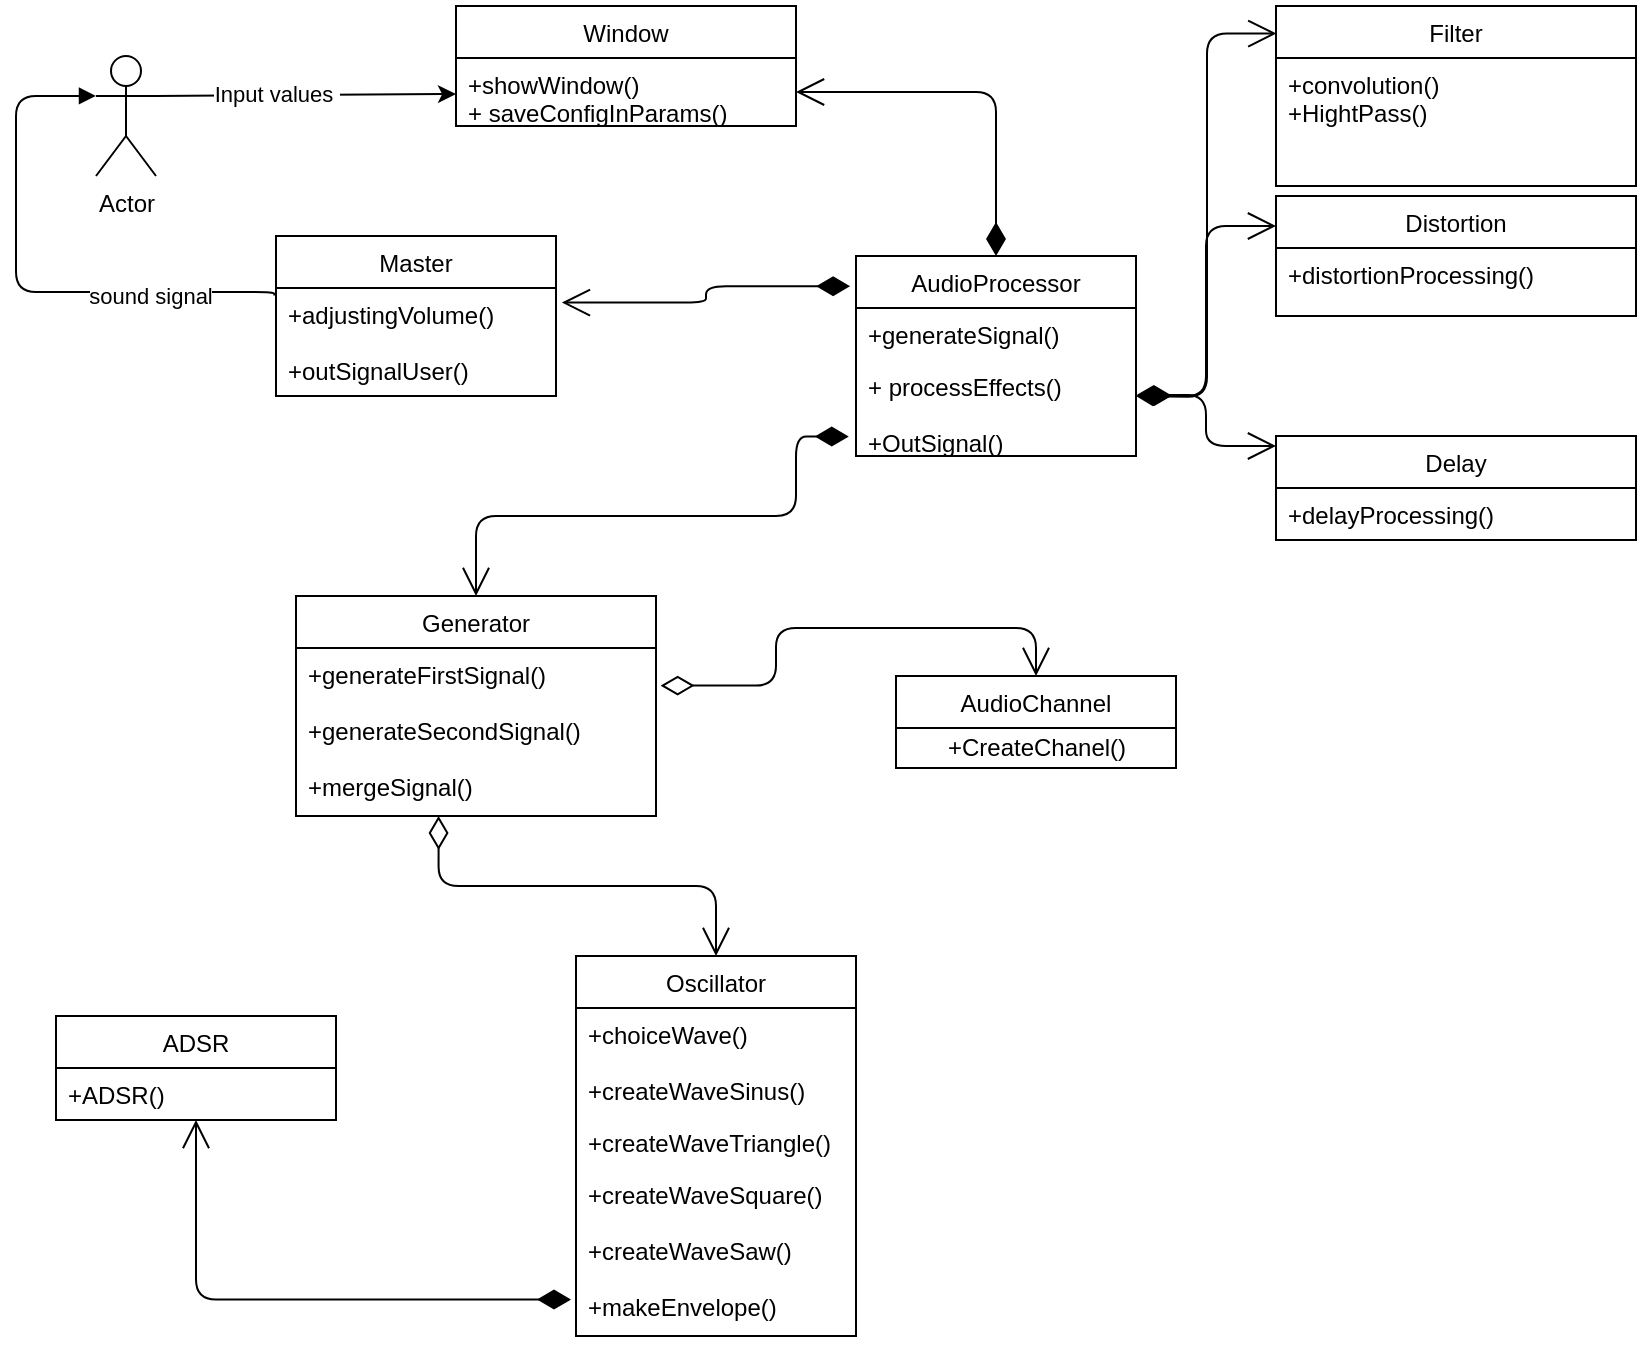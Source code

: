 <mxfile version="13.9.9" type="device"><diagram id="EuzaPNmI7Lx3ipvLJ3Vs" name="Страница 1"><mxGraphModel dx="1146" dy="567" grid="1" gridSize="10" guides="1" tooltips="1" connect="1" arrows="1" fold="1" page="1" pageScale="1" pageWidth="827" pageHeight="1169" math="0" shadow="0"><root><mxCell id="0"/><mxCell id="1" parent="0"/><mxCell id="RWrB_E_eiYe_4d5d_pX8-1" value="Actor" style="shape=umlActor;verticalLabelPosition=bottom;verticalAlign=top;html=1;" vertex="1" parent="1"><mxGeometry x="50" y="40" width="30" height="60" as="geometry"/></mxCell><mxCell id="RWrB_E_eiYe_4d5d_pX8-63" value="" style="endArrow=open;html=1;endSize=12;startArrow=diamondThin;startSize=14;startFill=1;edgeStyle=orthogonalEdgeStyle;align=left;verticalAlign=bottom;entryX=1;entryY=0.5;entryDx=0;entryDy=0;exitX=0.5;exitY=0;exitDx=0;exitDy=0;" edge="1" parent="1" source="RWrB_E_eiYe_4d5d_pX8-108" target="RWrB_E_eiYe_4d5d_pX8-101"><mxGeometry x="-0.895" y="20" relative="1" as="geometry"><mxPoint x="500" y="90" as="sourcePoint"/><mxPoint x="390" y="59" as="targetPoint"/><mxPoint as="offset"/></mxGeometry></mxCell><mxCell id="RWrB_E_eiYe_4d5d_pX8-81" value="" style="endArrow=classic;html=1;exitX=1;exitY=0.333;exitDx=0;exitDy=0;exitPerimeter=0;entryX=0;entryY=0.5;entryDx=0;entryDy=0;" edge="1" parent="1" source="RWrB_E_eiYe_4d5d_pX8-1"><mxGeometry width="50" height="50" relative="1" as="geometry"><mxPoint x="110" y="180" as="sourcePoint"/><mxPoint x="230" y="59" as="targetPoint"/></mxGeometry></mxCell><mxCell id="RWrB_E_eiYe_4d5d_pX8-99" value="Input values&amp;nbsp;" style="edgeLabel;html=1;align=center;verticalAlign=middle;resizable=0;points=[];" vertex="1" connectable="0" parent="RWrB_E_eiYe_4d5d_pX8-81"><mxGeometry x="-0.367" y="-1" relative="1" as="geometry"><mxPoint x="12.49" y="-1.68" as="offset"/></mxGeometry></mxCell><mxCell id="RWrB_E_eiYe_4d5d_pX8-100" value="Window" style="swimlane;fontStyle=0;childLayout=stackLayout;horizontal=1;startSize=26;fillColor=none;horizontalStack=0;resizeParent=1;resizeParentMax=0;resizeLast=0;collapsible=1;marginBottom=0;" vertex="1" parent="1"><mxGeometry x="230" y="15" width="170" height="60" as="geometry"/></mxCell><mxCell id="RWrB_E_eiYe_4d5d_pX8-101" value="+showWindow()&#10;+ saveConfigInParams()" style="text;strokeColor=none;fillColor=none;align=left;verticalAlign=top;spacingLeft=4;spacingRight=4;overflow=hidden;rotatable=0;points=[[0,0.5],[1,0.5]];portConstraint=eastwest;" vertex="1" parent="RWrB_E_eiYe_4d5d_pX8-100"><mxGeometry y="26" width="170" height="34" as="geometry"/></mxCell><mxCell id="RWrB_E_eiYe_4d5d_pX8-108" value="AudioProcessor" style="swimlane;fontStyle=0;childLayout=stackLayout;horizontal=1;startSize=26;fillColor=none;horizontalStack=0;resizeParent=1;resizeParentMax=0;resizeLast=0;collapsible=1;marginBottom=0;" vertex="1" parent="1"><mxGeometry x="430" y="140" width="140" height="100" as="geometry"><mxRectangle x="410" y="300" width="120" height="26" as="alternateBounds"/></mxGeometry></mxCell><mxCell id="RWrB_E_eiYe_4d5d_pX8-109" value="+generateSignal()" style="text;strokeColor=none;fillColor=none;align=left;verticalAlign=top;spacingLeft=4;spacingRight=4;overflow=hidden;rotatable=0;points=[[0,0.5],[1,0.5]];portConstraint=eastwest;" vertex="1" parent="RWrB_E_eiYe_4d5d_pX8-108"><mxGeometry y="26" width="140" height="26" as="geometry"/></mxCell><mxCell id="RWrB_E_eiYe_4d5d_pX8-111" value="+ processEffects()&#10;&#10;+OutSignal()" style="text;strokeColor=none;fillColor=none;align=left;verticalAlign=top;spacingLeft=4;spacingRight=4;overflow=hidden;rotatable=0;points=[[0,0.5],[1,0.5]];portConstraint=eastwest;" vertex="1" parent="RWrB_E_eiYe_4d5d_pX8-108"><mxGeometry y="52" width="140" height="48" as="geometry"/></mxCell><mxCell id="RWrB_E_eiYe_4d5d_pX8-120" value="Generator" style="swimlane;fontStyle=0;childLayout=stackLayout;horizontal=1;startSize=26;fillColor=none;horizontalStack=0;resizeParent=1;resizeParentMax=0;resizeLast=0;collapsible=1;marginBottom=0;" vertex="1" parent="1"><mxGeometry x="150" y="310" width="180" height="110" as="geometry"/></mxCell><mxCell id="RWrB_E_eiYe_4d5d_pX8-121" value="+generateFirstSignal()&#10;&#10;+generateSecondSignal()&#10;&#10;+mergeSignal()&#10;&#10;" style="text;strokeColor=none;fillColor=none;align=left;verticalAlign=top;spacingLeft=4;spacingRight=4;overflow=hidden;rotatable=0;points=[[0,0.5],[1,0.5]];portConstraint=eastwest;" vertex="1" parent="RWrB_E_eiYe_4d5d_pX8-120"><mxGeometry y="26" width="180" height="84" as="geometry"/></mxCell><mxCell id="RWrB_E_eiYe_4d5d_pX8-132" value="Oscillator" style="swimlane;fontStyle=0;childLayout=stackLayout;horizontal=1;startSize=26;fillColor=none;horizontalStack=0;resizeParent=1;resizeParentMax=0;resizeLast=0;collapsible=1;marginBottom=0;" vertex="1" parent="1"><mxGeometry x="290" y="490" width="140" height="190" as="geometry"><mxRectangle x="50" y="320" width="80" height="26" as="alternateBounds"/></mxGeometry></mxCell><mxCell id="RWrB_E_eiYe_4d5d_pX8-133" value="+choiceWave()&#10;&#10;+createWaveSinus()" style="text;strokeColor=none;fillColor=none;align=left;verticalAlign=top;spacingLeft=4;spacingRight=4;overflow=hidden;rotatable=0;points=[[0,0.5],[1,0.5]];portConstraint=eastwest;" vertex="1" parent="RWrB_E_eiYe_4d5d_pX8-132"><mxGeometry y="26" width="140" height="54" as="geometry"/></mxCell><mxCell id="RWrB_E_eiYe_4d5d_pX8-134" value="+createWaveTriangle()" style="text;strokeColor=none;fillColor=none;align=left;verticalAlign=top;spacingLeft=4;spacingRight=4;overflow=hidden;rotatable=0;points=[[0,0.5],[1,0.5]];portConstraint=eastwest;" vertex="1" parent="RWrB_E_eiYe_4d5d_pX8-132"><mxGeometry y="80" width="140" height="26" as="geometry"/></mxCell><mxCell id="RWrB_E_eiYe_4d5d_pX8-135" value="+createWaveSquare()&#10;&#10;+createWaveSaw()&#10;&#10;+makeEnvelope()&#10;&#10;" style="text;strokeColor=none;fillColor=none;align=left;verticalAlign=top;spacingLeft=4;spacingRight=4;overflow=hidden;rotatable=0;points=[[0,0.5],[1,0.5]];portConstraint=eastwest;" vertex="1" parent="RWrB_E_eiYe_4d5d_pX8-132"><mxGeometry y="106" width="140" height="84" as="geometry"/></mxCell><mxCell id="RWrB_E_eiYe_4d5d_pX8-137" value="ADSR" style="swimlane;fontStyle=0;childLayout=stackLayout;horizontal=1;startSize=26;fillColor=none;horizontalStack=0;resizeParent=1;resizeParentMax=0;resizeLast=0;collapsible=1;marginBottom=0;" vertex="1" parent="1"><mxGeometry x="30" y="520" width="140" height="52" as="geometry"/></mxCell><mxCell id="RWrB_E_eiYe_4d5d_pX8-138" value="+ADSR()" style="text;strokeColor=none;fillColor=none;align=left;verticalAlign=top;spacingLeft=4;spacingRight=4;overflow=hidden;rotatable=0;points=[[0,0.5],[1,0.5]];portConstraint=eastwest;" vertex="1" parent="RWrB_E_eiYe_4d5d_pX8-137"><mxGeometry y="26" width="140" height="26" as="geometry"/></mxCell><mxCell id="RWrB_E_eiYe_4d5d_pX8-142" value="AudioChannel" style="swimlane;fontStyle=0;childLayout=stackLayout;horizontal=1;startSize=26;fillColor=none;horizontalStack=0;resizeParent=1;resizeParentMax=0;resizeLast=0;collapsible=1;marginBottom=0;" vertex="1" parent="1"><mxGeometry x="450" y="350" width="140" height="46" as="geometry"/></mxCell><mxCell id="RWrB_E_eiYe_4d5d_pX8-146" value="+CreateChanel()" style="text;html=1;align=center;verticalAlign=middle;resizable=0;points=[];autosize=1;" vertex="1" parent="RWrB_E_eiYe_4d5d_pX8-142"><mxGeometry y="26" width="140" height="20" as="geometry"/></mxCell><mxCell id="RWrB_E_eiYe_4d5d_pX8-148" value="" style="endArrow=open;html=1;endSize=12;startArrow=diamondThin;startSize=14;startFill=0;edgeStyle=orthogonalEdgeStyle;align=left;verticalAlign=bottom;exitX=0.396;exitY=1;exitDx=0;exitDy=0;exitPerimeter=0;entryX=0.5;entryY=0;entryDx=0;entryDy=0;" edge="1" parent="1" source="RWrB_E_eiYe_4d5d_pX8-121" target="RWrB_E_eiYe_4d5d_pX8-132"><mxGeometry x="-0.347" y="29" relative="1" as="geometry"><mxPoint x="290" y="410" as="sourcePoint"/><mxPoint x="450" y="410" as="targetPoint"/><mxPoint as="offset"/></mxGeometry></mxCell><mxCell id="RWrB_E_eiYe_4d5d_pX8-150" value="" style="endArrow=open;html=1;endSize=12;startArrow=diamondThin;startSize=14;startFill=1;edgeStyle=orthogonalEdgeStyle;align=left;verticalAlign=bottom;entryX=0.001;entryY=0.153;entryDx=0;entryDy=0;entryPerimeter=0;" edge="1" parent="1" target="RWrB_E_eiYe_4d5d_pX8-151"><mxGeometry x="-0.727" y="-71" relative="1" as="geometry"><mxPoint x="570" y="210" as="sourcePoint"/><mxPoint x="630" y="59" as="targetPoint"/><mxPoint as="offset"/></mxGeometry></mxCell><mxCell id="RWrB_E_eiYe_4d5d_pX8-151" value="Filter" style="swimlane;fontStyle=0;childLayout=stackLayout;horizontal=1;startSize=26;fillColor=none;horizontalStack=0;resizeParent=1;resizeParentMax=0;resizeLast=0;collapsible=1;marginBottom=0;" vertex="1" parent="1"><mxGeometry x="640" y="15" width="180" height="90" as="geometry"/></mxCell><mxCell id="RWrB_E_eiYe_4d5d_pX8-152" value="+convolution()&#10;+HightPass()&#10;" style="text;strokeColor=none;fillColor=none;align=left;verticalAlign=top;spacingLeft=4;spacingRight=4;overflow=hidden;rotatable=0;points=[[0,0.5],[1,0.5]];portConstraint=eastwest;" vertex="1" parent="RWrB_E_eiYe_4d5d_pX8-151"><mxGeometry y="26" width="180" height="64" as="geometry"/></mxCell><mxCell id="RWrB_E_eiYe_4d5d_pX8-155" value="" style="endArrow=open;html=1;endSize=12;startArrow=diamondThin;startSize=14;startFill=1;edgeStyle=orthogonalEdgeStyle;align=left;verticalAlign=bottom;exitX=1.005;exitY=0.374;exitDx=0;exitDy=0;entryX=0;entryY=0.25;entryDx=0;entryDy=0;exitPerimeter=0;" edge="1" parent="1" source="RWrB_E_eiYe_4d5d_pX8-111" target="RWrB_E_eiYe_4d5d_pX8-156"><mxGeometry x="-1" y="3" relative="1" as="geometry"><mxPoint x="440" y="280" as="sourcePoint"/><mxPoint x="640" y="121.5" as="targetPoint"/></mxGeometry></mxCell><mxCell id="RWrB_E_eiYe_4d5d_pX8-156" value="Distortion" style="swimlane;fontStyle=0;childLayout=stackLayout;horizontal=1;startSize=26;fillColor=none;horizontalStack=0;resizeParent=1;resizeParentMax=0;resizeLast=0;collapsible=1;marginBottom=0;" vertex="1" parent="1"><mxGeometry x="640" y="110" width="180" height="60" as="geometry"/></mxCell><mxCell id="RWrB_E_eiYe_4d5d_pX8-157" value="+distortionProcessing()" style="text;strokeColor=none;fillColor=none;align=left;verticalAlign=top;spacingLeft=4;spacingRight=4;overflow=hidden;rotatable=0;points=[[0,0.5],[1,0.5]];portConstraint=eastwest;" vertex="1" parent="RWrB_E_eiYe_4d5d_pX8-156"><mxGeometry y="26" width="180" height="34" as="geometry"/></mxCell><mxCell id="RWrB_E_eiYe_4d5d_pX8-160" value="Delay" style="swimlane;fontStyle=0;childLayout=stackLayout;horizontal=1;startSize=26;fillColor=none;horizontalStack=0;resizeParent=1;resizeParentMax=0;resizeLast=0;collapsible=1;marginBottom=0;" vertex="1" parent="1"><mxGeometry x="640" y="230" width="180" height="52" as="geometry"/></mxCell><mxCell id="RWrB_E_eiYe_4d5d_pX8-162" value="+delayProcessing()" style="text;strokeColor=none;fillColor=none;align=left;verticalAlign=top;spacingLeft=4;spacingRight=4;overflow=hidden;rotatable=0;points=[[0,0.5],[1,0.5]];portConstraint=eastwest;" vertex="1" parent="RWrB_E_eiYe_4d5d_pX8-160"><mxGeometry y="26" width="180" height="26" as="geometry"/></mxCell><mxCell id="RWrB_E_eiYe_4d5d_pX8-164" value="" style="endArrow=open;html=1;endSize=12;startArrow=diamondThin;startSize=14;startFill=1;edgeStyle=orthogonalEdgeStyle;align=left;verticalAlign=bottom;exitX=1.003;exitY=0.364;exitDx=0;exitDy=0;entryX=0;entryY=0.096;entryDx=0;entryDy=0;entryPerimeter=0;exitPerimeter=0;" edge="1" parent="1" source="RWrB_E_eiYe_4d5d_pX8-111" target="RWrB_E_eiYe_4d5d_pX8-160"><mxGeometry x="-0.886" y="49" relative="1" as="geometry"><mxPoint x="510" y="370" as="sourcePoint"/><mxPoint x="670" y="370" as="targetPoint"/><Array as="points"><mxPoint x="605" y="210"/><mxPoint x="605" y="235"/></Array><mxPoint as="offset"/></mxGeometry></mxCell><mxCell id="RWrB_E_eiYe_4d5d_pX8-166" value="" style="endArrow=open;html=1;endSize=12;startArrow=diamondThin;startSize=14;startFill=1;edgeStyle=orthogonalEdgeStyle;align=left;verticalAlign=bottom;exitX=-0.018;exitY=0.783;exitDx=0;exitDy=0;exitPerimeter=0;" edge="1" parent="1" source="RWrB_E_eiYe_4d5d_pX8-135" target="RWrB_E_eiYe_4d5d_pX8-137"><mxGeometry x="-0.448" y="-24" relative="1" as="geometry"><mxPoint x="110" y="460" as="sourcePoint"/><mxPoint x="270" y="460" as="targetPoint"/><mxPoint as="offset"/></mxGeometry></mxCell><mxCell id="RWrB_E_eiYe_4d5d_pX8-168" value="Master" style="swimlane;fontStyle=0;childLayout=stackLayout;horizontal=1;startSize=26;fillColor=none;horizontalStack=0;resizeParent=1;resizeParentMax=0;resizeLast=0;collapsible=1;marginBottom=0;" vertex="1" parent="1"><mxGeometry x="140" y="130" width="140" height="80" as="geometry"/></mxCell><mxCell id="RWrB_E_eiYe_4d5d_pX8-169" value="+adjustingVolume()&#10;&#10;+outSignalUser()" style="text;strokeColor=none;fillColor=none;align=left;verticalAlign=top;spacingLeft=4;spacingRight=4;overflow=hidden;rotatable=0;points=[[0,0.5],[1,0.5]];portConstraint=eastwest;" vertex="1" parent="RWrB_E_eiYe_4d5d_pX8-168"><mxGeometry y="26" width="140" height="54" as="geometry"/></mxCell><mxCell id="RWrB_E_eiYe_4d5d_pX8-175" value="" style="endArrow=open;html=1;endSize=12;startArrow=diamondThin;startSize=14;startFill=1;edgeStyle=orthogonalEdgeStyle;align=left;verticalAlign=bottom;entryX=0.5;entryY=0;entryDx=0;entryDy=0;exitX=-0.026;exitY=0.797;exitDx=0;exitDy=0;exitPerimeter=0;" edge="1" parent="1" source="RWrB_E_eiYe_4d5d_pX8-111" target="RWrB_E_eiYe_4d5d_pX8-120"><mxGeometry x="-1" y="3" relative="1" as="geometry"><mxPoint x="420" y="230" as="sourcePoint"/><mxPoint x="350" y="220" as="targetPoint"/><Array as="points"><mxPoint x="400" y="230"/><mxPoint x="400" y="270"/><mxPoint x="240" y="270"/></Array></mxGeometry></mxCell><mxCell id="RWrB_E_eiYe_4d5d_pX8-176" value="" style="endArrow=open;html=1;endSize=12;startArrow=diamondThin;startSize=14;startFill=0;edgeStyle=orthogonalEdgeStyle;align=left;verticalAlign=bottom;entryX=0.5;entryY=0;entryDx=0;entryDy=0;exitX=1.013;exitY=0.224;exitDx=0;exitDy=0;exitPerimeter=0;" edge="1" parent="1" source="RWrB_E_eiYe_4d5d_pX8-121" target="RWrB_E_eiYe_4d5d_pX8-142"><mxGeometry x="-0.629" y="25" relative="1" as="geometry"><mxPoint x="500" y="320" as="sourcePoint"/><mxPoint x="660" y="320" as="targetPoint"/><mxPoint as="offset"/></mxGeometry></mxCell><mxCell id="RWrB_E_eiYe_4d5d_pX8-177" value="" style="endArrow=block;endFill=1;html=1;edgeStyle=orthogonalEdgeStyle;align=left;verticalAlign=top;exitX=-0.006;exitY=0.07;exitDx=0;exitDy=0;exitPerimeter=0;entryX=0;entryY=0.333;entryDx=0;entryDy=0;entryPerimeter=0;" edge="1" parent="1" source="RWrB_E_eiYe_4d5d_pX8-169" target="RWrB_E_eiYe_4d5d_pX8-1"><mxGeometry x="-1" relative="1" as="geometry"><mxPoint x="30" y="210" as="sourcePoint"/><mxPoint x="190" y="210" as="targetPoint"/><Array as="points"><mxPoint x="10" y="158"/><mxPoint x="10" y="60"/></Array></mxGeometry></mxCell><mxCell id="RWrB_E_eiYe_4d5d_pX8-179" value="sound signal" style="edgeLabel;html=1;align=center;verticalAlign=middle;resizable=0;points=[];" vertex="1" connectable="0" parent="RWrB_E_eiYe_4d5d_pX8-177"><mxGeometry x="-0.45" y="-3" relative="1" as="geometry"><mxPoint x="10.15" y="5.17" as="offset"/></mxGeometry></mxCell><mxCell id="RWrB_E_eiYe_4d5d_pX8-180" value="" style="endArrow=open;html=1;endSize=12;startArrow=diamondThin;startSize=14;startFill=1;edgeStyle=orthogonalEdgeStyle;align=left;verticalAlign=bottom;exitX=-0.021;exitY=0.151;exitDx=0;exitDy=0;exitPerimeter=0;entryX=1.021;entryY=0.416;entryDx=0;entryDy=0;entryPerimeter=0;" edge="1" parent="1" source="RWrB_E_eiYe_4d5d_pX8-108" target="RWrB_E_eiYe_4d5d_pX8-168"><mxGeometry x="-0.666" y="-43" relative="1" as="geometry"><mxPoint x="220" y="240" as="sourcePoint"/><mxPoint x="250" y="155" as="targetPoint"/><mxPoint x="8" y="-25" as="offset"/></mxGeometry></mxCell></root></mxGraphModel></diagram></mxfile>